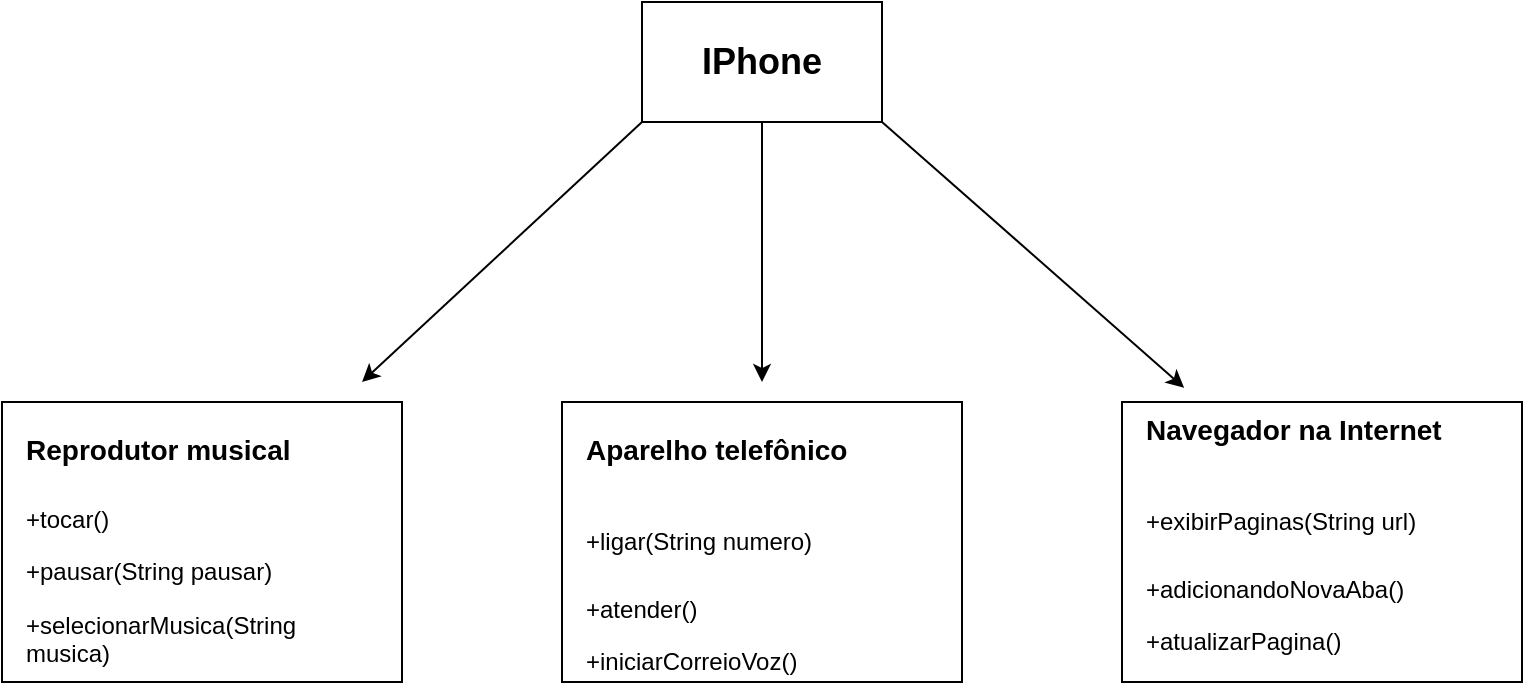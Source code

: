 <mxfile version="24.7.2" type="google">
  <diagram name="Page-1" id="e7e014a7-5840-1c2e-5031-d8a46d1fe8dd">
    <mxGraphModel dx="824" dy="321" grid="1" gridSize="10" guides="1" tooltips="1" connect="1" arrows="1" fold="1" page="1" pageScale="1" pageWidth="1169" pageHeight="826" background="none" math="0" shadow="0">
      <root>
        <mxCell id="0" />
        <mxCell id="1" parent="0" />
        <mxCell id="MlApbfdvTM8fXbj7i6RB-41" value="&lt;font style=&quot;font-size: 18px;&quot;&gt;&lt;b&gt;IPhone&lt;/b&gt;&lt;/font&gt;" style="rounded=0;whiteSpace=wrap;html=1;" vertex="1" parent="1">
          <mxGeometry x="520" y="160" width="120" height="60" as="geometry" />
        </mxCell>
        <mxCell id="MlApbfdvTM8fXbj7i6RB-42" value="" style="rounded=0;whiteSpace=wrap;html=1;" vertex="1" parent="1">
          <mxGeometry x="200" y="360" width="200" height="140" as="geometry" />
        </mxCell>
        <mxCell id="MlApbfdvTM8fXbj7i6RB-43" value="" style="rounded=0;whiteSpace=wrap;html=1;" vertex="1" parent="1">
          <mxGeometry x="480" y="360" width="200" height="140" as="geometry" />
        </mxCell>
        <mxCell id="MlApbfdvTM8fXbj7i6RB-44" value="" style="rounded=0;whiteSpace=wrap;html=1;" vertex="1" parent="1">
          <mxGeometry x="760" y="360" width="200" height="140" as="geometry" />
        </mxCell>
        <mxCell id="MlApbfdvTM8fXbj7i6RB-45" value="&lt;h1 style=&quot;margin-top: 0px;&quot;&gt;&lt;font style=&quot;font-size: 14px;&quot;&gt;Reprodutor musical&lt;/font&gt;&lt;/h1&gt;&lt;p&gt;+tocar()&lt;/p&gt;&lt;p&gt;+pausar(String pausar)&lt;/p&gt;&lt;p&gt;+selecionarMusica(String musica)&lt;/p&gt;" style="text;html=1;whiteSpace=wrap;overflow=hidden;rounded=0;" vertex="1" parent="1">
          <mxGeometry x="210" y="360" width="180" height="140" as="geometry" />
        </mxCell>
        <mxCell id="MlApbfdvTM8fXbj7i6RB-46" value="&lt;h1 style=&quot;margin-top: 0px;&quot;&gt;&lt;span style=&quot;background-color: initial; font-size: 14px;&quot;&gt;Aparelho telefônico&lt;/span&gt;&lt;/h1&gt;&lt;h1 style=&quot;margin-top: 0px;&quot;&gt;&lt;span style=&quot;background-color: initial; font-size: 12px; font-weight: normal;&quot;&gt;+ligar(String numero)&lt;/span&gt;&lt;br&gt;&lt;/h1&gt;&lt;p&gt;+atender()&lt;/p&gt;&lt;p&gt;+iniciarCorreioVoz()&lt;/p&gt;" style="text;html=1;whiteSpace=wrap;overflow=hidden;rounded=0;" vertex="1" parent="1">
          <mxGeometry x="490" y="360" width="190" height="140" as="geometry" />
        </mxCell>
        <mxCell id="MlApbfdvTM8fXbj7i6RB-47" value="&lt;h1 style=&quot;margin-top: 0px;&quot;&gt;&lt;span style=&quot;background-color: initial; font-size: 14px;&quot;&gt;Navegador na Internet&lt;/span&gt;&lt;/h1&gt;&lt;h1 style=&quot;margin-top: 0px;&quot;&gt;&lt;span style=&quot;background-color: initial; font-size: 12px; font-weight: normal;&quot;&gt;+exibirPaginas(String url)&lt;/span&gt;&lt;br&gt;&lt;/h1&gt;&lt;p&gt;+adicionandoNovaAba()&lt;/p&gt;&lt;p&gt;+atualizarPagina()&lt;/p&gt;" style="text;html=1;whiteSpace=wrap;overflow=hidden;rounded=0;" vertex="1" parent="1">
          <mxGeometry x="770" y="350" width="190" height="140" as="geometry" />
        </mxCell>
        <mxCell id="MlApbfdvTM8fXbj7i6RB-48" value="" style="endArrow=classic;html=1;rounded=0;exitX=0;exitY=1;exitDx=0;exitDy=0;" edge="1" parent="1" source="MlApbfdvTM8fXbj7i6RB-41">
          <mxGeometry width="50" height="50" relative="1" as="geometry">
            <mxPoint x="570" y="400" as="sourcePoint" />
            <mxPoint x="380" y="350" as="targetPoint" />
            <Array as="points" />
          </mxGeometry>
        </mxCell>
        <mxCell id="MlApbfdvTM8fXbj7i6RB-49" value="" style="endArrow=classic;html=1;rounded=0;exitX=1;exitY=1;exitDx=0;exitDy=0;entryX=0.111;entryY=0.021;entryDx=0;entryDy=0;entryPerimeter=0;" edge="1" parent="1" source="MlApbfdvTM8fXbj7i6RB-41" target="MlApbfdvTM8fXbj7i6RB-47">
          <mxGeometry width="50" height="50" relative="1" as="geometry">
            <mxPoint x="530" y="230" as="sourcePoint" />
            <mxPoint x="800" y="340" as="targetPoint" />
            <Array as="points" />
          </mxGeometry>
        </mxCell>
        <mxCell id="MlApbfdvTM8fXbj7i6RB-50" value="" style="endArrow=classic;html=1;rounded=0;exitX=0.5;exitY=1;exitDx=0;exitDy=0;" edge="1" parent="1" source="MlApbfdvTM8fXbj7i6RB-41">
          <mxGeometry width="50" height="50" relative="1" as="geometry">
            <mxPoint x="530" y="230" as="sourcePoint" />
            <mxPoint x="580" y="350" as="targetPoint" />
            <Array as="points" />
          </mxGeometry>
        </mxCell>
      </root>
    </mxGraphModel>
  </diagram>
</mxfile>
